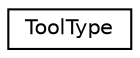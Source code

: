 digraph "Graphical Class Hierarchy"
{
  edge [fontname="Helvetica",fontsize="10",labelfontname="Helvetica",labelfontsize="10"];
  node [fontname="Helvetica",fontsize="10",shape=record];
  rankdir="LR";
  Node1 [label="ToolType",height=0.2,width=0.4,color="black", fillcolor="white", style="filled",URL="$class_tool_type.html"];
}
